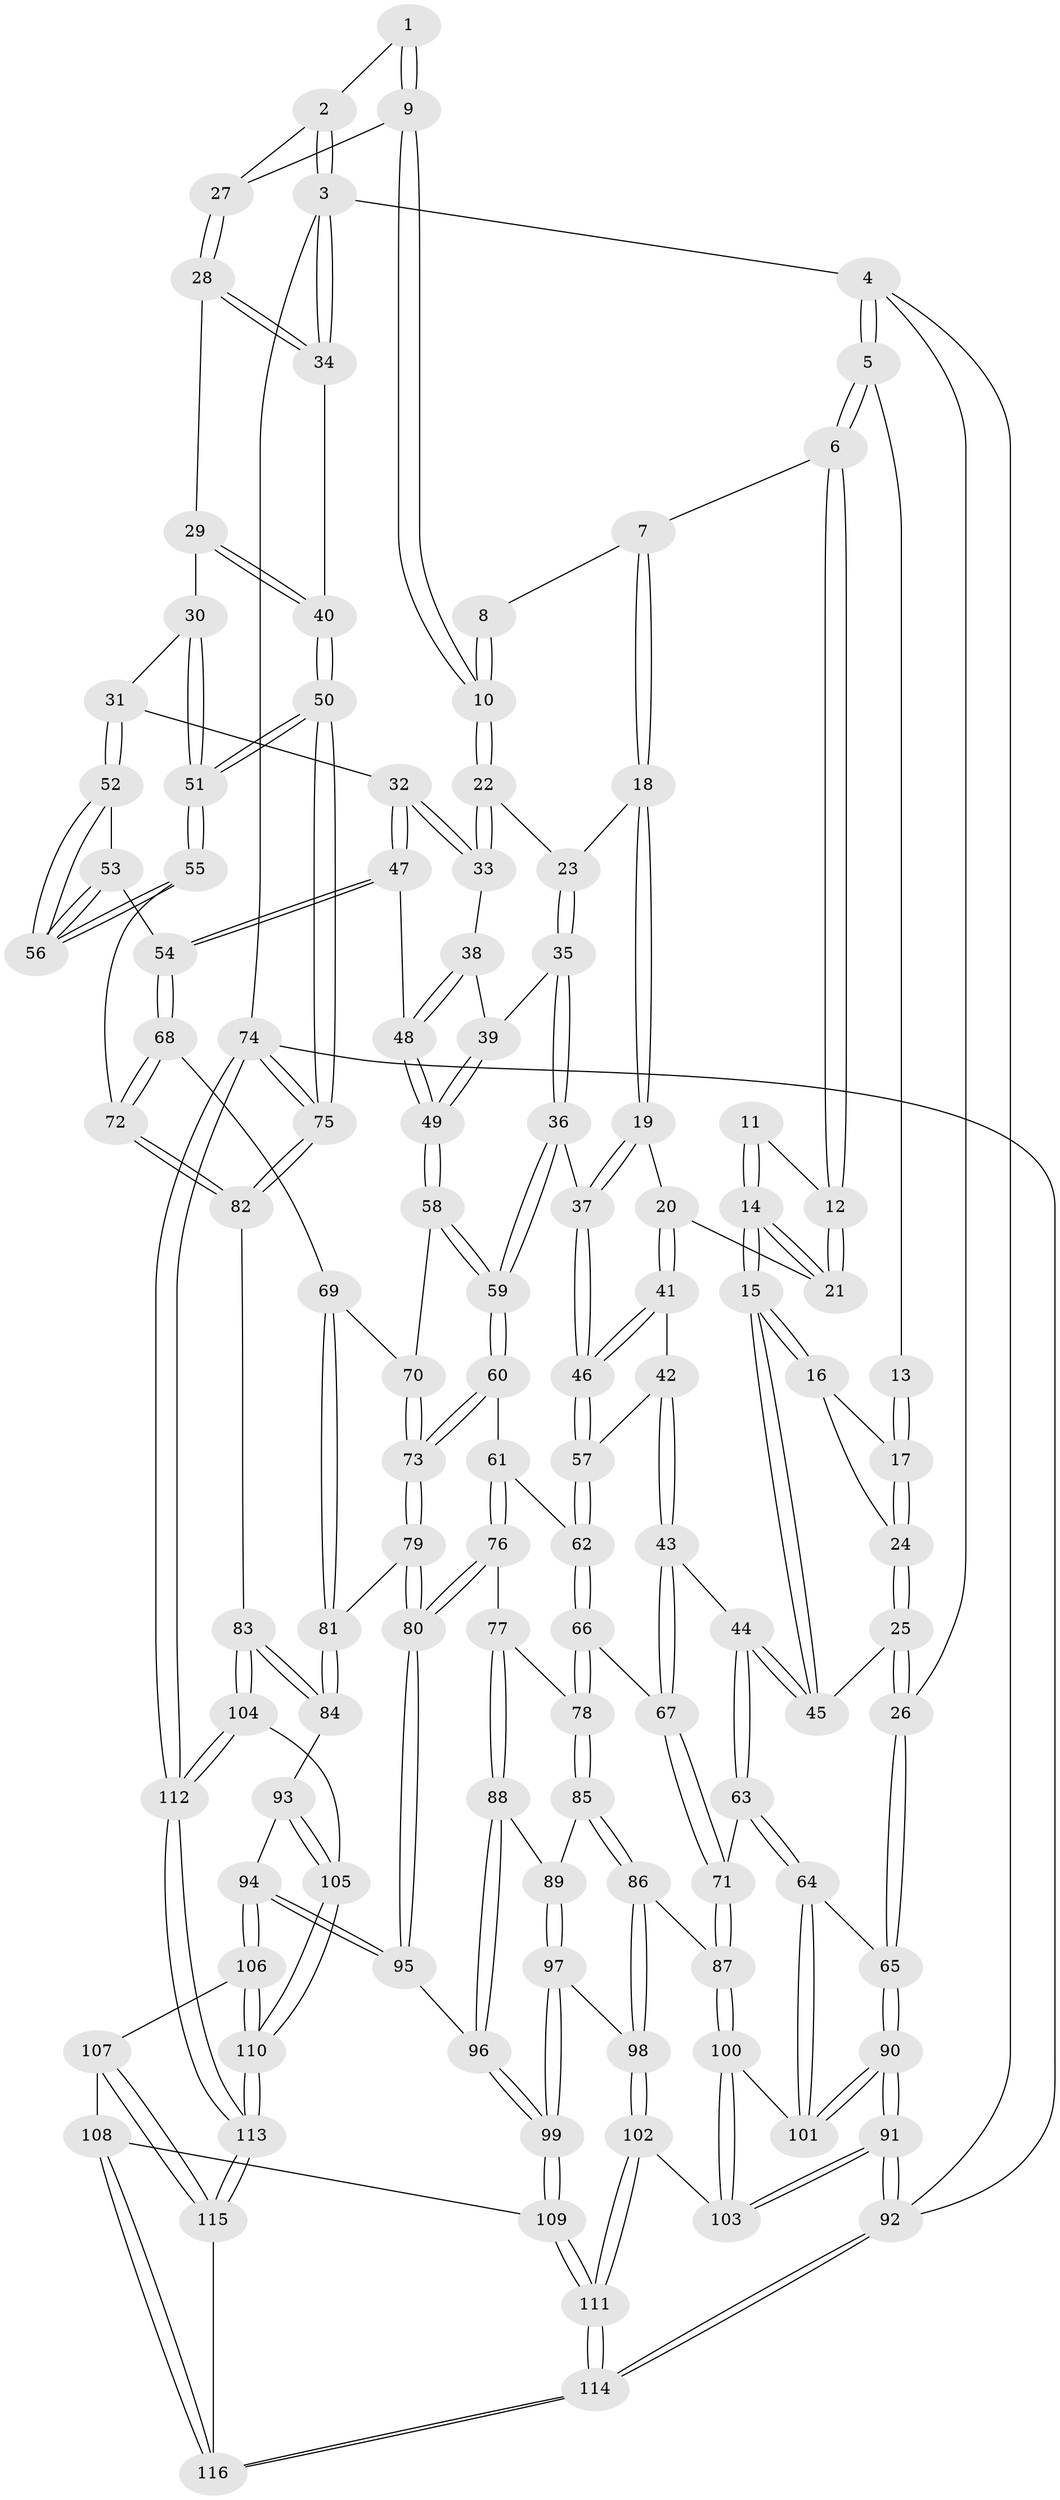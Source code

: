 // Generated by graph-tools (version 1.1) at 2025/03/03/09/25 03:03:22]
// undirected, 116 vertices, 287 edges
graph export_dot {
graph [start="1"]
  node [color=gray90,style=filled];
  1 [pos="+0.6668941484411515+0"];
  2 [pos="+1+0"];
  3 [pos="+1+0"];
  4 [pos="+0+0"];
  5 [pos="+0+0"];
  6 [pos="+0.4436385706321754+0"];
  7 [pos="+0.5223280052223687+0"];
  8 [pos="+0.5485657852305293+0"];
  9 [pos="+0.8190111819584137+0.08431305088074365"];
  10 [pos="+0.7629891056019181+0.11634739064392528"];
  11 [pos="+0.18523592370312097+0.05670032950601028"];
  12 [pos="+0.28447549745521833+0.05845185510368476"];
  13 [pos="+0.09077427060910137+0.00034257484562920203"];
  14 [pos="+0.18073001192034374+0.20505265258432795"];
  15 [pos="+0.16249385528563676+0.2201201564825693"];
  16 [pos="+0.1142054588529935+0.16525805719866973"];
  17 [pos="+0.08843841488804917+0.08613771163661421"];
  18 [pos="+0.5274980406973684+0"];
  19 [pos="+0.3830843295571398+0.16765212639905203"];
  20 [pos="+0.33612748112940166+0.1798760085515313"];
  21 [pos="+0.29617336388669047+0.15637137383640623"];
  22 [pos="+0.7416960201848066+0.15368921931408033"];
  23 [pos="+0.5570959356324957+0.06725957293144003"];
  24 [pos="+0+0.17633238534932155"];
  25 [pos="+0+0.20582931069707058"];
  26 [pos="+0+0.2191952303526922"];
  27 [pos="+0.8752973702116729+0.08407171346247139"];
  28 [pos="+0.8940407725767645+0.11864959208270946"];
  29 [pos="+0.9136043771857606+0.17565193056226816"];
  30 [pos="+0.8579759820145602+0.24422536098246161"];
  31 [pos="+0.8568030663662145+0.24463883410233783"];
  32 [pos="+0.7768153997380715+0.22368517648551775"];
  33 [pos="+0.7430304500740661+0.19439954579960902"];
  34 [pos="+1+0"];
  35 [pos="+0.5608068893947183+0.24073746181235228"];
  36 [pos="+0.548765843209274+0.2585922796916466"];
  37 [pos="+0.5085389384548896+0.26102068763745767"];
  38 [pos="+0.6682702257277815+0.23347447398659085"];
  39 [pos="+0.6676952326590614+0.23355167649297523"];
  40 [pos="+1+0.22465701551716188"];
  41 [pos="+0.3368621311722278+0.19685607433873623"];
  42 [pos="+0.2974635511571897+0.29151812072509425"];
  43 [pos="+0.20859188225766348+0.32887582022746864"];
  44 [pos="+0.16068756396258457+0.30973650875980124"];
  45 [pos="+0.15561877851382552+0.24959665720967222"];
  46 [pos="+0.40971514532218417+0.319205283614716"];
  47 [pos="+0.7333971713505997+0.35828002205146176"];
  48 [pos="+0.7273494502351325+0.35813624510564956"];
  49 [pos="+0.6728324213438732+0.37530167296773354"];
  50 [pos="+1+0.4179202552004528"];
  51 [pos="+1+0.41585296809293115"];
  52 [pos="+0.8473975025243937+0.28311253274100684"];
  53 [pos="+0.8042864871665725+0.36710945067613165"];
  54 [pos="+0.7637492141829717+0.3759944321604589"];
  55 [pos="+0.9407174221930015+0.4451337517335652"];
  56 [pos="+0.9268062894598412+0.43484613969425556"];
  57 [pos="+0.392123415396307+0.3476413000314339"];
  58 [pos="+0.6700604866803325+0.3763812921666133"];
  59 [pos="+0.5808120903682389+0.37076989594927307"];
  60 [pos="+0.5726853096694674+0.3877064576286702"];
  61 [pos="+0.45669104842272606+0.45678040146289295"];
  62 [pos="+0.38151594966047675+0.43311333260929213"];
  63 [pos="+0+0.4814978822424714"];
  64 [pos="+0+0.48793164084499036"];
  65 [pos="+0+0.4816074451017997"];
  66 [pos="+0.330063334591919+0.4591621600648494"];
  67 [pos="+0.29925617280653316+0.4380370185674518"];
  68 [pos="+0.7674775854607253+0.4879578662471701"];
  69 [pos="+0.7631920872673855+0.4898324658481582"];
  70 [pos="+0.6864986510188872+0.44187395095733195"];
  71 [pos="+0.015593788563264693+0.49542626191125344"];
  72 [pos="+0.8599266715958714+0.5173256802429139"];
  73 [pos="+0.6256486181900414+0.524588311475756"];
  74 [pos="+1+1"];
  75 [pos="+1+0.6652332410383183"];
  76 [pos="+0.507052092141472+0.5735944244257807"];
  77 [pos="+0.4357540962244595+0.5944741639060112"];
  78 [pos="+0.3266680026487259+0.47020604201029853"];
  79 [pos="+0.6270373533482908+0.5366536761029819"];
  80 [pos="+0.5219141865862917+0.5836010445009941"];
  81 [pos="+0.6805095006681017+0.5638269922162723"];
  82 [pos="+0.8534002554876327+0.676734045942121"];
  83 [pos="+0.8412462119190159+0.6867764802268633"];
  84 [pos="+0.6885293688441848+0.5846281833438138"];
  85 [pos="+0.28071456537236816+0.5687786865866369"];
  86 [pos="+0.17898445877508468+0.6028253652474803"];
  87 [pos="+0.1766315708878561+0.6028254865172789"];
  88 [pos="+0.38259177427115043+0.6306085010214976"];
  89 [pos="+0.3098814618158596+0.598904671377961"];
  90 [pos="+0+0.8262939330207564"];
  91 [pos="+0+1"];
  92 [pos="+0+1"];
  93 [pos="+0.6302693021101902+0.7020812164248158"];
  94 [pos="+0.5778844640226236+0.7109406367176118"];
  95 [pos="+0.5285134524665416+0.6389777894419455"];
  96 [pos="+0.4100266639627235+0.7143560303774554"];
  97 [pos="+0.30845610643890214+0.7413837011165926"];
  98 [pos="+0.2668155879178032+0.7358639911501924"];
  99 [pos="+0.3905147156370663+0.7999506420245482"];
  100 [pos="+0.12020959954570494+0.779400818794204"];
  101 [pos="+0.07996915361021963+0.7628937529956334"];
  102 [pos="+0.14793959817479857+0.819342553939101"];
  103 [pos="+0.13431343506356044+0.8061360327517303"];
  104 [pos="+0.8299149629399696+0.7130625598719207"];
  105 [pos="+0.764446864719015+0.7800798284980633"];
  106 [pos="+0.5231675140095201+0.8341093307640213"];
  107 [pos="+0.47974935882457453+0.8577479174932446"];
  108 [pos="+0.45123720659932925+0.8637514005500215"];
  109 [pos="+0.4059172147763605+0.8428539677244425"];
  110 [pos="+0.738824071776618+0.8808136366740755"];
  111 [pos="+0.20315541111146024+0.9445784276105391"];
  112 [pos="+1+1"];
  113 [pos="+0.8603590114504944+1"];
  114 [pos="+0.07673107426517876+1"];
  115 [pos="+0.83299642240033+1"];
  116 [pos="+0.4523474613422027+1"];
  1 -- 2;
  1 -- 9;
  1 -- 9;
  2 -- 3;
  2 -- 3;
  2 -- 27;
  3 -- 4;
  3 -- 34;
  3 -- 34;
  3 -- 74;
  4 -- 5;
  4 -- 5;
  4 -- 26;
  4 -- 92;
  5 -- 6;
  5 -- 6;
  5 -- 13;
  6 -- 7;
  6 -- 12;
  6 -- 12;
  7 -- 8;
  7 -- 18;
  7 -- 18;
  8 -- 10;
  8 -- 10;
  9 -- 10;
  9 -- 10;
  9 -- 27;
  10 -- 22;
  10 -- 22;
  11 -- 12;
  11 -- 14;
  11 -- 14;
  12 -- 21;
  12 -- 21;
  13 -- 17;
  13 -- 17;
  14 -- 15;
  14 -- 15;
  14 -- 21;
  14 -- 21;
  15 -- 16;
  15 -- 16;
  15 -- 45;
  15 -- 45;
  16 -- 17;
  16 -- 24;
  17 -- 24;
  17 -- 24;
  18 -- 19;
  18 -- 19;
  18 -- 23;
  19 -- 20;
  19 -- 37;
  19 -- 37;
  20 -- 21;
  20 -- 41;
  20 -- 41;
  22 -- 23;
  22 -- 33;
  22 -- 33;
  23 -- 35;
  23 -- 35;
  24 -- 25;
  24 -- 25;
  25 -- 26;
  25 -- 26;
  25 -- 45;
  26 -- 65;
  26 -- 65;
  27 -- 28;
  27 -- 28;
  28 -- 29;
  28 -- 34;
  28 -- 34;
  29 -- 30;
  29 -- 40;
  29 -- 40;
  30 -- 31;
  30 -- 51;
  30 -- 51;
  31 -- 32;
  31 -- 52;
  31 -- 52;
  32 -- 33;
  32 -- 33;
  32 -- 47;
  32 -- 47;
  33 -- 38;
  34 -- 40;
  35 -- 36;
  35 -- 36;
  35 -- 39;
  36 -- 37;
  36 -- 59;
  36 -- 59;
  37 -- 46;
  37 -- 46;
  38 -- 39;
  38 -- 48;
  38 -- 48;
  39 -- 49;
  39 -- 49;
  40 -- 50;
  40 -- 50;
  41 -- 42;
  41 -- 46;
  41 -- 46;
  42 -- 43;
  42 -- 43;
  42 -- 57;
  43 -- 44;
  43 -- 67;
  43 -- 67;
  44 -- 45;
  44 -- 45;
  44 -- 63;
  44 -- 63;
  46 -- 57;
  46 -- 57;
  47 -- 48;
  47 -- 54;
  47 -- 54;
  48 -- 49;
  48 -- 49;
  49 -- 58;
  49 -- 58;
  50 -- 51;
  50 -- 51;
  50 -- 75;
  50 -- 75;
  51 -- 55;
  51 -- 55;
  52 -- 53;
  52 -- 56;
  52 -- 56;
  53 -- 54;
  53 -- 56;
  53 -- 56;
  54 -- 68;
  54 -- 68;
  55 -- 56;
  55 -- 56;
  55 -- 72;
  57 -- 62;
  57 -- 62;
  58 -- 59;
  58 -- 59;
  58 -- 70;
  59 -- 60;
  59 -- 60;
  60 -- 61;
  60 -- 73;
  60 -- 73;
  61 -- 62;
  61 -- 76;
  61 -- 76;
  62 -- 66;
  62 -- 66;
  63 -- 64;
  63 -- 64;
  63 -- 71;
  64 -- 65;
  64 -- 101;
  64 -- 101;
  65 -- 90;
  65 -- 90;
  66 -- 67;
  66 -- 78;
  66 -- 78;
  67 -- 71;
  67 -- 71;
  68 -- 69;
  68 -- 72;
  68 -- 72;
  69 -- 70;
  69 -- 81;
  69 -- 81;
  70 -- 73;
  70 -- 73;
  71 -- 87;
  71 -- 87;
  72 -- 82;
  72 -- 82;
  73 -- 79;
  73 -- 79;
  74 -- 75;
  74 -- 75;
  74 -- 112;
  74 -- 112;
  74 -- 92;
  75 -- 82;
  75 -- 82;
  76 -- 77;
  76 -- 80;
  76 -- 80;
  77 -- 78;
  77 -- 88;
  77 -- 88;
  78 -- 85;
  78 -- 85;
  79 -- 80;
  79 -- 80;
  79 -- 81;
  80 -- 95;
  80 -- 95;
  81 -- 84;
  81 -- 84;
  82 -- 83;
  83 -- 84;
  83 -- 84;
  83 -- 104;
  83 -- 104;
  84 -- 93;
  85 -- 86;
  85 -- 86;
  85 -- 89;
  86 -- 87;
  86 -- 98;
  86 -- 98;
  87 -- 100;
  87 -- 100;
  88 -- 89;
  88 -- 96;
  88 -- 96;
  89 -- 97;
  89 -- 97;
  90 -- 91;
  90 -- 91;
  90 -- 101;
  90 -- 101;
  91 -- 92;
  91 -- 92;
  91 -- 103;
  91 -- 103;
  92 -- 114;
  92 -- 114;
  93 -- 94;
  93 -- 105;
  93 -- 105;
  94 -- 95;
  94 -- 95;
  94 -- 106;
  94 -- 106;
  95 -- 96;
  96 -- 99;
  96 -- 99;
  97 -- 98;
  97 -- 99;
  97 -- 99;
  98 -- 102;
  98 -- 102;
  99 -- 109;
  99 -- 109;
  100 -- 101;
  100 -- 103;
  100 -- 103;
  102 -- 103;
  102 -- 111;
  102 -- 111;
  104 -- 105;
  104 -- 112;
  104 -- 112;
  105 -- 110;
  105 -- 110;
  106 -- 107;
  106 -- 110;
  106 -- 110;
  107 -- 108;
  107 -- 115;
  107 -- 115;
  108 -- 109;
  108 -- 116;
  108 -- 116;
  109 -- 111;
  109 -- 111;
  110 -- 113;
  110 -- 113;
  111 -- 114;
  111 -- 114;
  112 -- 113;
  112 -- 113;
  113 -- 115;
  113 -- 115;
  114 -- 116;
  114 -- 116;
  115 -- 116;
}
